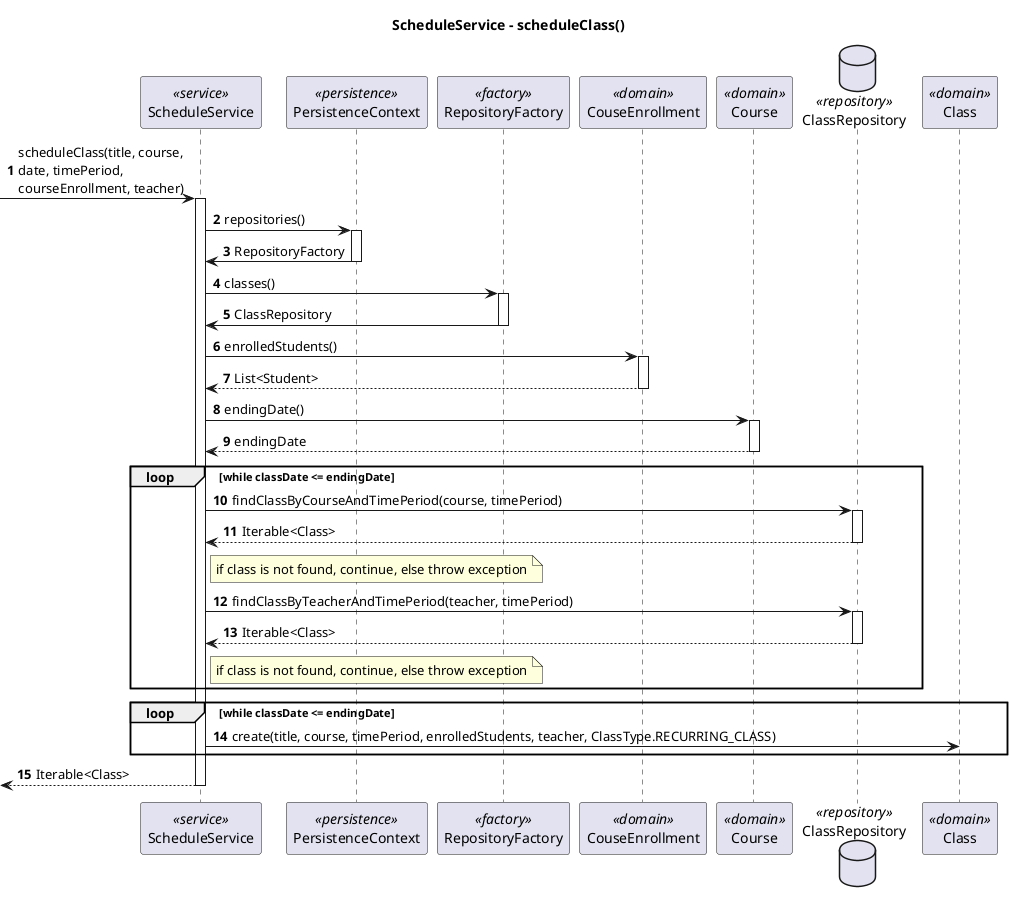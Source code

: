 @startuml
'https://plantuml.com/sequence-diagram

title ScheduleService - scheduleClass()
autonumber

participant ScheduleService as Service <<service>>
participant PersistenceContext as Context <<persistence>>
participant RepositoryFactory as RF <<factory>>
participant CouseEnrollment <<domain>>
participant Course <<domain>>
database ClassRepository as Classes <<repository>>
'participant ClassFactory as Factory <<factory>>
participant Class <<domain>>

-> Service: scheduleClass(title, course,\ndate, timePeriod, \ncourseEnrollment, teacher)
activate Service

Service -> Context : repositories()
activate Context
Context -> Service : RepositoryFactory
deactivate Context
Service -> RF : classes()
activate RF
RF -> Service : ClassRepository
deactivate RF

Service -> CouseEnrollment: enrolledStudents()
activate CouseEnrollment
CouseEnrollment --> Service: List<Student>
deactivate CouseEnrollment

Service -> Course : endingDate()
activate Course
Course --> Service : endingDate
deactivate Course

loop while classDate <= endingDate

Service -> Classes: findClassByCourseAndTimePeriod(course, timePeriod)
activate Classes
Classes --> Service :  Iterable<Class>
note right of Service: if class is not found, continue, else throw exception
deactivate Classes
Service -> Classes : findClassByTeacherAndTimePeriod(teacher, timePeriod)
activate Classes
Classes --> Service : Iterable<Class>
note right of Service: if class is not found, continue, else throw exception
deactivate Classes

end loop

/'
Service -> Factory : create

loop while classDate <= endingDate

Service -> Factory : buildRecurringClass(title, course, date, timePeriod, enrolledStudents, teacher)
activate Factory
deactivate Factory
Service -> Factory : build()
activate Factory
Factory -> Class : create(title, course, date, timePeriod, enrolledStudents, teacher)
Factory --> Service : class
deactivate Factory

end loop
'/

loop while classDate <= endingDate

Service -> Class : create(title, course, timePeriod, enrolledStudents, teacher, ClassType.RECURRING_CLASS)

end loop

<-- Service : Iterable<Class>
deactivate Service


@enduml